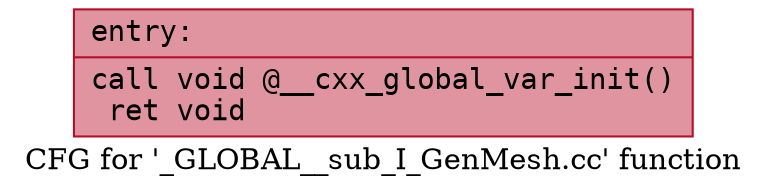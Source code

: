 digraph "CFG for '_GLOBAL__sub_I_GenMesh.cc' function" {
	label="CFG for '_GLOBAL__sub_I_GenMesh.cc' function";

	Node0x557992587d50 [shape=record,color="#b70d28ff", style=filled, fillcolor="#b70d2870" fontname="Courier",label="{entry:\l|  call void @__cxx_global_var_init()\l  ret void\l}"];
}
